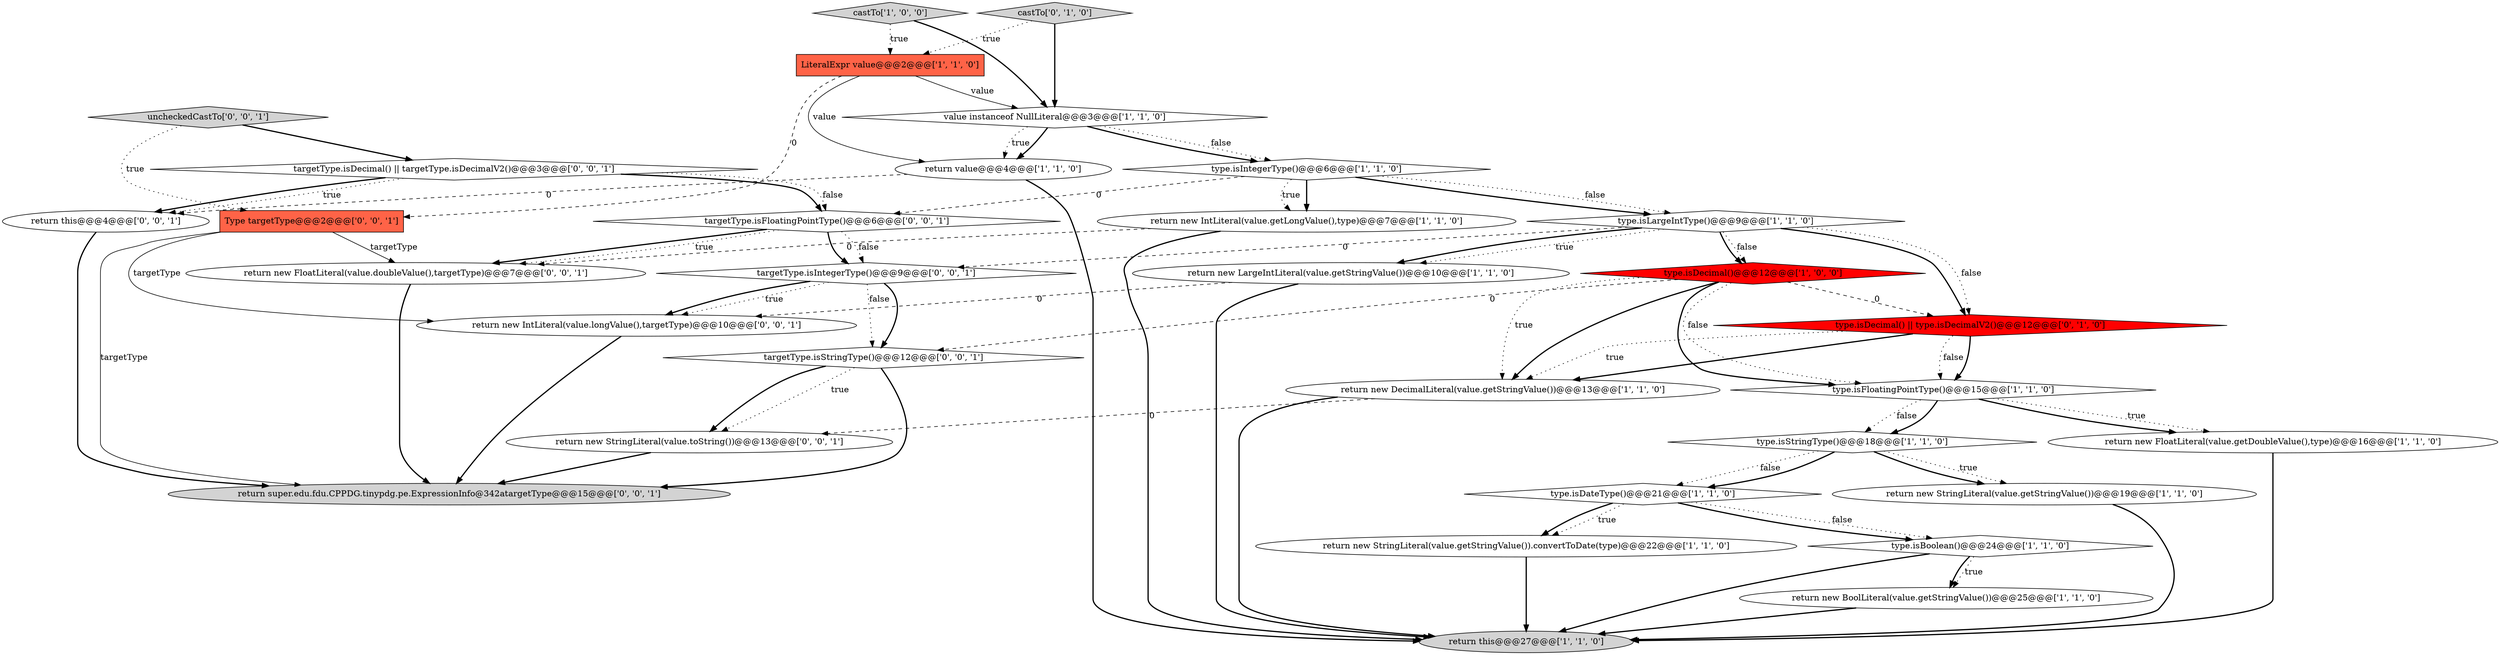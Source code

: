digraph {
5 [style = filled, label = "type.isStringType()@@@18@@@['1', '1', '0']", fillcolor = white, shape = diamond image = "AAA0AAABBB1BBB"];
4 [style = filled, label = "castTo['1', '0', '0']", fillcolor = lightgray, shape = diamond image = "AAA0AAABBB1BBB"];
8 [style = filled, label = "type.isFloatingPointType()@@@15@@@['1', '1', '0']", fillcolor = white, shape = diamond image = "AAA0AAABBB1BBB"];
9 [style = filled, label = "return value@@@4@@@['1', '1', '0']", fillcolor = white, shape = ellipse image = "AAA0AAABBB1BBB"];
12 [style = filled, label = "return new IntLiteral(value.getLongValue(),type)@@@7@@@['1', '1', '0']", fillcolor = white, shape = ellipse image = "AAA0AAABBB1BBB"];
13 [style = filled, label = "type.isDecimal()@@@12@@@['1', '0', '0']", fillcolor = red, shape = diamond image = "AAA1AAABBB1BBB"];
24 [style = filled, label = "targetType.isStringType()@@@12@@@['0', '0', '1']", fillcolor = white, shape = diamond image = "AAA0AAABBB3BBB"];
29 [style = filled, label = "return new IntLiteral(value.longValue(),targetType)@@@10@@@['0', '0', '1']", fillcolor = white, shape = ellipse image = "AAA0AAABBB3BBB"];
28 [style = filled, label = "targetType.isDecimal() || targetType.isDecimalV2()@@@3@@@['0', '0', '1']", fillcolor = white, shape = diamond image = "AAA0AAABBB3BBB"];
23 [style = filled, label = "targetType.isFloatingPointType()@@@6@@@['0', '0', '1']", fillcolor = white, shape = diamond image = "AAA0AAABBB3BBB"];
27 [style = filled, label = "Type targetType@@@2@@@['0', '0', '1']", fillcolor = tomato, shape = box image = "AAA0AAABBB3BBB"];
1 [style = filled, label = "type.isBoolean()@@@24@@@['1', '1', '0']", fillcolor = white, shape = diamond image = "AAA0AAABBB1BBB"];
21 [style = filled, label = "targetType.isIntegerType()@@@9@@@['0', '0', '1']", fillcolor = white, shape = diamond image = "AAA0AAABBB3BBB"];
10 [style = filled, label = "type.isIntegerType()@@@6@@@['1', '1', '0']", fillcolor = white, shape = diamond image = "AAA0AAABBB1BBB"];
2 [style = filled, label = "return new FloatLiteral(value.getDoubleValue(),type)@@@16@@@['1', '1', '0']", fillcolor = white, shape = ellipse image = "AAA0AAABBB1BBB"];
31 [style = filled, label = "uncheckedCastTo['0', '0', '1']", fillcolor = lightgray, shape = diamond image = "AAA0AAABBB3BBB"];
26 [style = filled, label = "return this@@@4@@@['0', '0', '1']", fillcolor = white, shape = ellipse image = "AAA0AAABBB3BBB"];
25 [style = filled, label = "return new StringLiteral(value.toString())@@@13@@@['0', '0', '1']", fillcolor = white, shape = ellipse image = "AAA0AAABBB3BBB"];
7 [style = filled, label = "return new DecimalLiteral(value.getStringValue())@@@13@@@['1', '1', '0']", fillcolor = white, shape = ellipse image = "AAA0AAABBB1BBB"];
22 [style = filled, label = "return super.edu.fdu.CPPDG.tinypdg.pe.ExpressionInfo@342atargetType@@@15@@@['0', '0', '1']", fillcolor = lightgray, shape = ellipse image = "AAA0AAABBB3BBB"];
19 [style = filled, label = "castTo['0', '1', '0']", fillcolor = lightgray, shape = diamond image = "AAA0AAABBB2BBB"];
0 [style = filled, label = "LiteralExpr value@@@2@@@['1', '1', '0']", fillcolor = tomato, shape = box image = "AAA0AAABBB1BBB"];
18 [style = filled, label = "return new LargeIntLiteral(value.getStringValue())@@@10@@@['1', '1', '0']", fillcolor = white, shape = ellipse image = "AAA0AAABBB1BBB"];
6 [style = filled, label = "value instanceof NullLiteral@@@3@@@['1', '1', '0']", fillcolor = white, shape = diamond image = "AAA0AAABBB1BBB"];
17 [style = filled, label = "return this@@@27@@@['1', '1', '0']", fillcolor = lightgray, shape = ellipse image = "AAA0AAABBB1BBB"];
30 [style = filled, label = "return new FloatLiteral(value.doubleValue(),targetType)@@@7@@@['0', '0', '1']", fillcolor = white, shape = ellipse image = "AAA0AAABBB3BBB"];
20 [style = filled, label = "type.isDecimal() || type.isDecimalV2()@@@12@@@['0', '1', '0']", fillcolor = red, shape = diamond image = "AAA1AAABBB2BBB"];
11 [style = filled, label = "type.isLargeIntType()@@@9@@@['1', '1', '0']", fillcolor = white, shape = diamond image = "AAA0AAABBB1BBB"];
16 [style = filled, label = "return new StringLiteral(value.getStringValue()).convertToDate(type)@@@22@@@['1', '1', '0']", fillcolor = white, shape = ellipse image = "AAA0AAABBB1BBB"];
14 [style = filled, label = "return new StringLiteral(value.getStringValue())@@@19@@@['1', '1', '0']", fillcolor = white, shape = ellipse image = "AAA0AAABBB1BBB"];
3 [style = filled, label = "return new BoolLiteral(value.getStringValue())@@@25@@@['1', '1', '0']", fillcolor = white, shape = ellipse image = "AAA0AAABBB1BBB"];
15 [style = filled, label = "type.isDateType()@@@21@@@['1', '1', '0']", fillcolor = white, shape = diamond image = "AAA0AAABBB1BBB"];
2->17 [style = bold, label=""];
11->20 [style = bold, label=""];
5->14 [style = dotted, label="true"];
10->12 [style = dotted, label="true"];
30->22 [style = bold, label=""];
7->17 [style = bold, label=""];
23->30 [style = bold, label=""];
27->30 [style = solid, label="targetType"];
13->8 [style = dotted, label="false"];
25->22 [style = bold, label=""];
0->27 [style = dashed, label="0"];
24->25 [style = dotted, label="true"];
4->6 [style = bold, label=""];
8->2 [style = dotted, label="true"];
13->20 [style = dashed, label="0"];
21->29 [style = dotted, label="true"];
4->0 [style = dotted, label="true"];
12->17 [style = bold, label=""];
5->15 [style = dotted, label="false"];
1->3 [style = bold, label=""];
18->17 [style = bold, label=""];
23->30 [style = dotted, label="true"];
5->15 [style = bold, label=""];
9->17 [style = bold, label=""];
14->17 [style = bold, label=""];
28->26 [style = bold, label=""];
21->24 [style = bold, label=""];
13->7 [style = dotted, label="true"];
16->17 [style = bold, label=""];
15->1 [style = dotted, label="false"];
20->7 [style = dotted, label="true"];
11->18 [style = dotted, label="true"];
15->16 [style = dotted, label="true"];
5->14 [style = bold, label=""];
21->24 [style = dotted, label="false"];
15->16 [style = bold, label=""];
19->6 [style = bold, label=""];
24->22 [style = bold, label=""];
12->30 [style = dashed, label="0"];
11->18 [style = bold, label=""];
26->22 [style = bold, label=""];
1->17 [style = bold, label=""];
0->9 [style = solid, label="value"];
20->8 [style = dotted, label="false"];
1->3 [style = dotted, label="true"];
23->21 [style = dotted, label="false"];
11->20 [style = dotted, label="false"];
13->24 [style = dashed, label="0"];
20->8 [style = bold, label=""];
21->29 [style = bold, label=""];
0->6 [style = solid, label="value"];
10->11 [style = dotted, label="false"];
8->5 [style = bold, label=""];
8->2 [style = bold, label=""];
6->9 [style = dotted, label="true"];
23->21 [style = bold, label=""];
15->1 [style = bold, label=""];
10->12 [style = bold, label=""];
19->0 [style = dotted, label="true"];
13->7 [style = bold, label=""];
28->23 [style = bold, label=""];
28->26 [style = dotted, label="true"];
6->10 [style = bold, label=""];
11->13 [style = bold, label=""];
24->25 [style = bold, label=""];
31->27 [style = dotted, label="true"];
9->26 [style = dashed, label="0"];
18->29 [style = dashed, label="0"];
7->25 [style = dashed, label="0"];
3->17 [style = bold, label=""];
8->5 [style = dotted, label="false"];
27->22 [style = solid, label="targetType"];
31->28 [style = bold, label=""];
29->22 [style = bold, label=""];
6->10 [style = dotted, label="false"];
28->23 [style = dotted, label="false"];
6->9 [style = bold, label=""];
13->8 [style = bold, label=""];
20->7 [style = bold, label=""];
10->23 [style = dashed, label="0"];
27->29 [style = solid, label="targetType"];
11->13 [style = dotted, label="false"];
10->11 [style = bold, label=""];
11->21 [style = dashed, label="0"];
}
